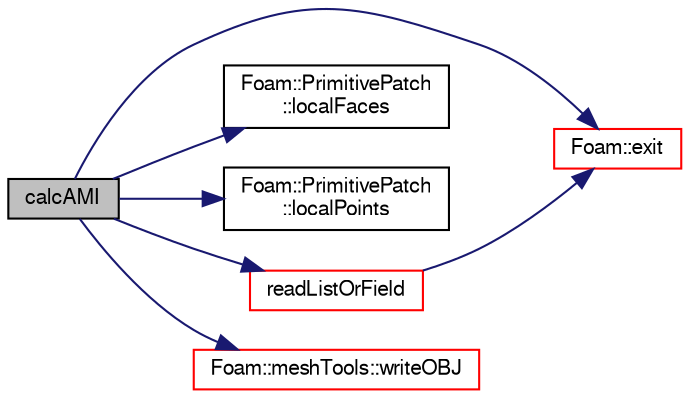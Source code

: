 digraph "calcAMI"
{
  bgcolor="transparent";
  edge [fontname="FreeSans",fontsize="10",labelfontname="FreeSans",labelfontsize="10"];
  node [fontname="FreeSans",fontsize="10",shape=record];
  rankdir="LR";
  Node1187 [label="calcAMI",height=0.2,width=0.4,color="black", fillcolor="grey75", style="filled", fontcolor="black"];
  Node1187 -> Node1188 [color="midnightblue",fontsize="10",style="solid",fontname="FreeSans"];
  Node1188 [label="Foam::exit",height=0.2,width=0.4,color="red",URL="$a21124.html#a06ca7250d8e89caf05243ec094843642"];
  Node1187 -> Node1235 [color="midnightblue",fontsize="10",style="solid",fontname="FreeSans"];
  Node1235 [label="Foam::PrimitivePatch\l::localFaces",height=0.2,width=0.4,color="black",URL="$a27538.html#aa4bd29e9c9de3d53e26aa2bf2e803c60",tooltip="Return patch faces addressing into local point list. "];
  Node1187 -> Node1236 [color="midnightblue",fontsize="10",style="solid",fontname="FreeSans"];
  Node1236 [label="Foam::PrimitivePatch\l::localPoints",height=0.2,width=0.4,color="black",URL="$a27538.html#aca6c65ee2831bb6795149af7635640a2",tooltip="Return pointField of points in patch. "];
  Node1187 -> Node1237 [color="midnightblue",fontsize="10",style="solid",fontname="FreeSans"];
  Node1237 [label="readListOrField",height=0.2,width=0.4,color="red",URL="$a25094.html#ab5e64ae976c301737f883167857ec318",tooltip="Helper to read field or non-uniform list from dictionary. "];
  Node1237 -> Node1188 [color="midnightblue",fontsize="10",style="solid",fontname="FreeSans"];
  Node1187 -> Node1499 [color="midnightblue",fontsize="10",style="solid",fontname="FreeSans"];
  Node1499 [label="Foam::meshTools::writeOBJ",height=0.2,width=0.4,color="red",URL="$a21153.html#afd76c6ccc8ee4a5957f0232218167c17",tooltip="Write obj representation of point. "];
}

